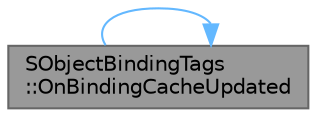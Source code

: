 digraph "SObjectBindingTags::OnBindingCacheUpdated"
{
 // INTERACTIVE_SVG=YES
 // LATEX_PDF_SIZE
  bgcolor="transparent";
  edge [fontname=Helvetica,fontsize=10,labelfontname=Helvetica,labelfontsize=10];
  node [fontname=Helvetica,fontsize=10,shape=box,height=0.2,width=0.4];
  rankdir="LR";
  Node1 [id="Node000001",label="SObjectBindingTags\l::OnBindingCacheUpdated",height=0.2,width=0.4,color="gray40", fillcolor="grey60", style="filled", fontcolor="black",tooltip="Called when the binding tag cache that holds information about the binding's tags changes."];
  Node1 -> Node1 [id="edge1_Node000001_Node000001",color="steelblue1",style="solid",tooltip=" "];
}
